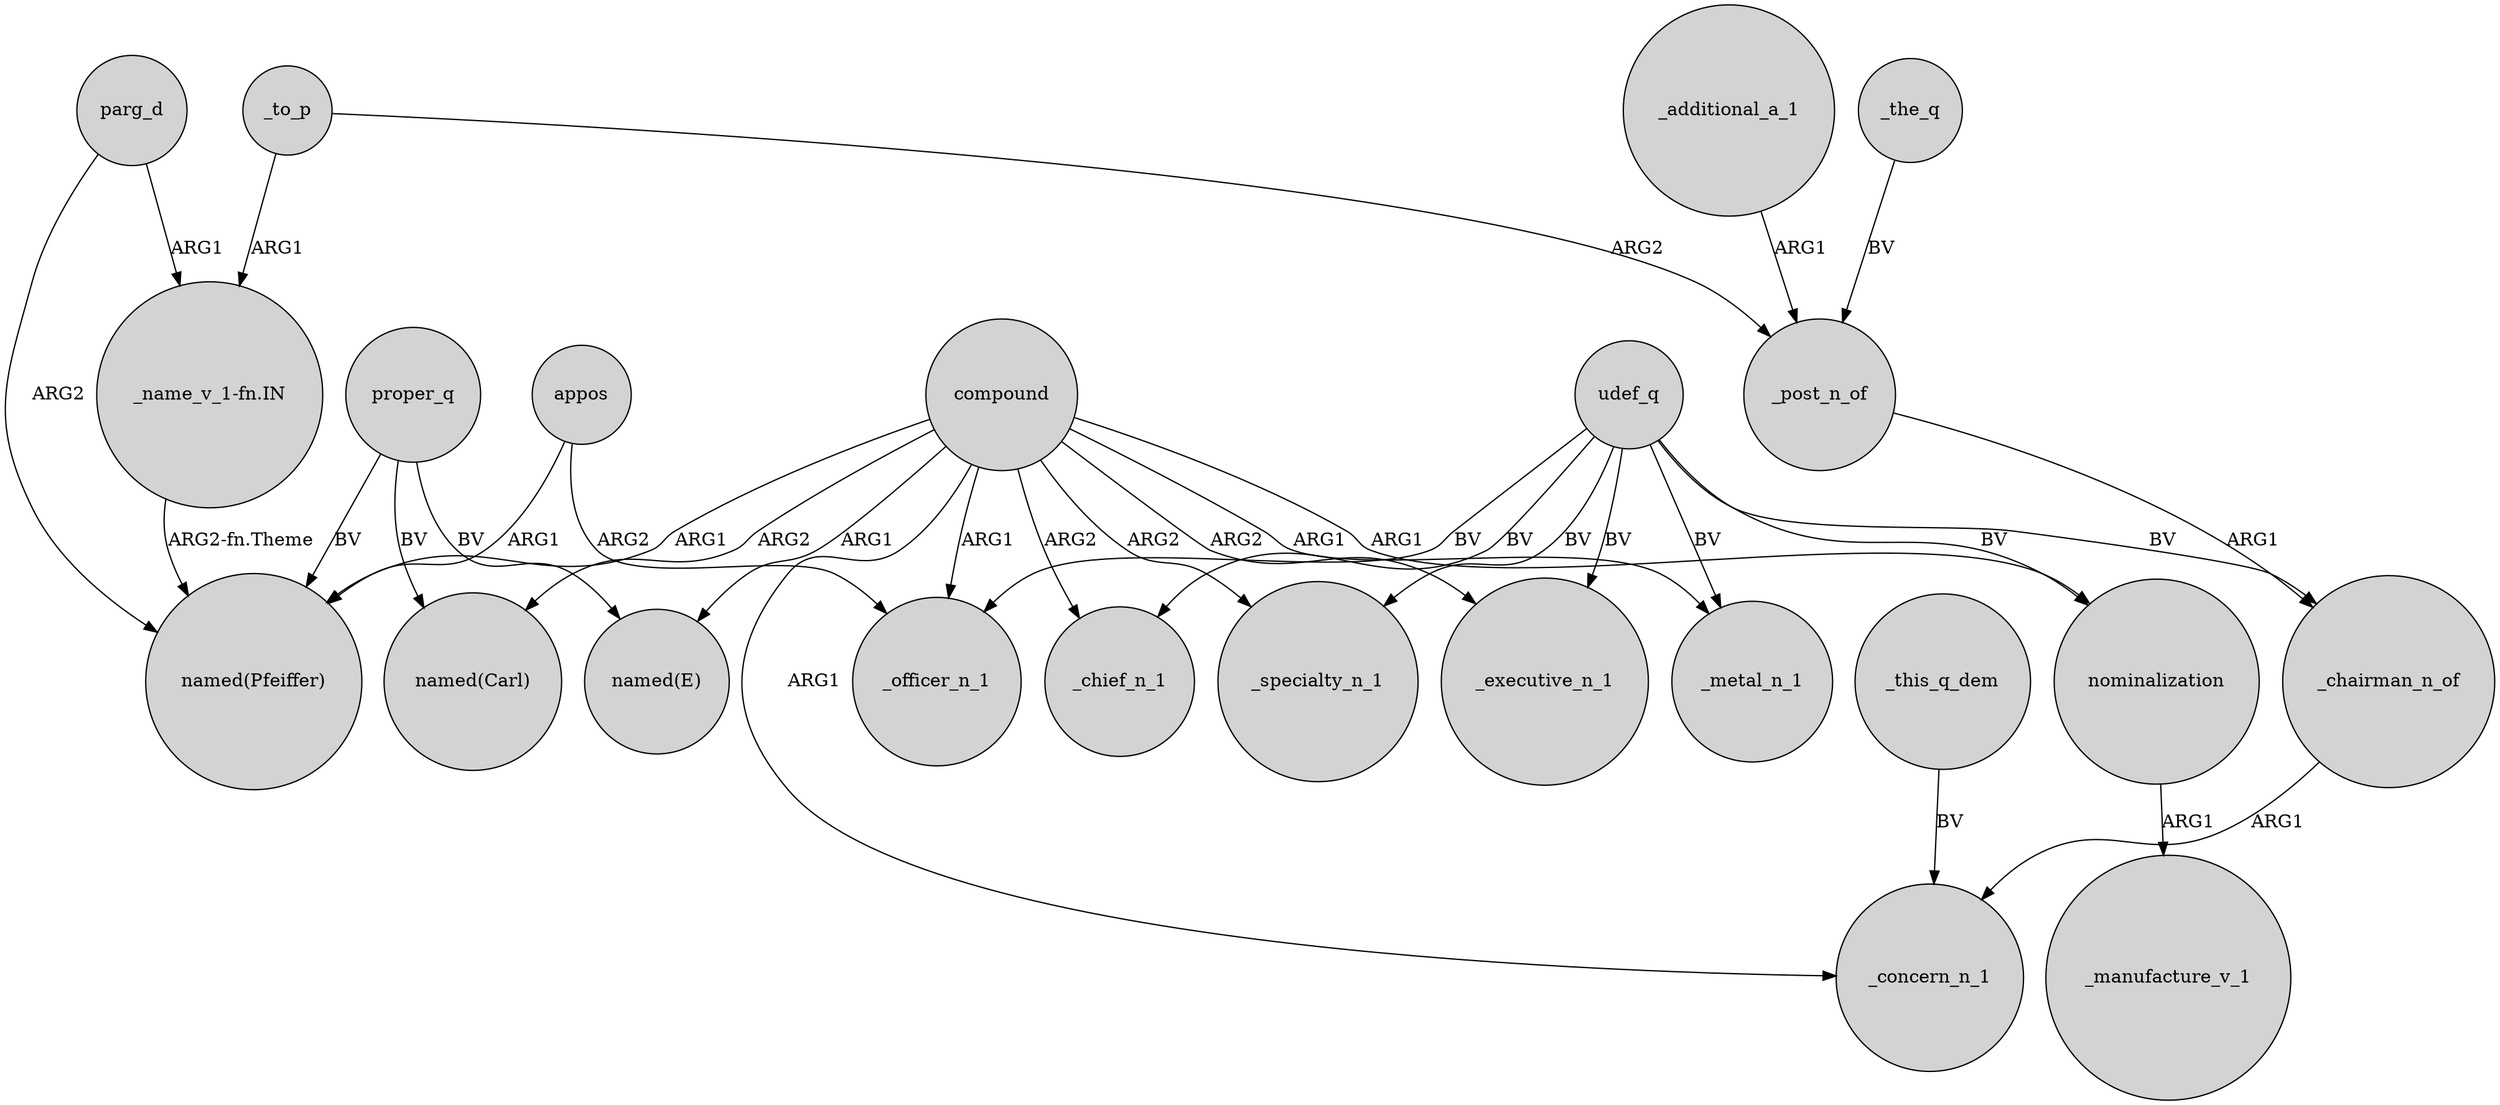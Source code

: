 digraph {
	node [shape=circle style=filled]
	udef_q -> _specialty_n_1 [label=BV]
	proper_q -> "named(Pfeiffer)" [label=BV]
	udef_q -> _executive_n_1 [label=BV]
	proper_q -> "named(Carl)" [label=BV]
	appos -> "named(Pfeiffer)" [label=ARG1]
	_this_q_dem -> _concern_n_1 [label=BV]
	_chairman_n_of -> _concern_n_1 [label=ARG1]
	nominalization -> _manufacture_v_1 [label=ARG1]
	proper_q -> "named(E)" [label=BV]
	compound -> "named(Carl)" [label=ARG2]
	parg_d -> "named(Pfeiffer)" [label=ARG2]
	udef_q -> _chairman_n_of [label=BV]
	compound -> _chief_n_1 [label=ARG2]
	compound -> _officer_n_1 [label=ARG1]
	appos -> _officer_n_1 [label=ARG2]
	compound -> _metal_n_1 [label=ARG1]
	udef_q -> _chief_n_1 [label=BV]
	_additional_a_1 -> _post_n_of [label=ARG1]
	udef_q -> _officer_n_1 [label=BV]
	"_name_v_1-fn.IN" -> "named(Pfeiffer)" [label="ARG2-fn.Theme"]
	_to_p -> "_name_v_1-fn.IN" [label=ARG1]
	_to_p -> _post_n_of [label=ARG2]
	udef_q -> nominalization [label=BV]
	_post_n_of -> _chairman_n_of [label=ARG1]
	udef_q -> _metal_n_1 [label=BV]
	compound -> _specialty_n_1 [label=ARG2]
	compound -> "named(Pfeiffer)" [label=ARG1]
	_the_q -> _post_n_of [label=BV]
	compound -> "named(E)" [label=ARG1]
	compound -> _executive_n_1 [label=ARG2]
	compound -> nominalization [label=ARG1]
	compound -> _concern_n_1 [label=ARG1]
	parg_d -> "_name_v_1-fn.IN" [label=ARG1]
}
